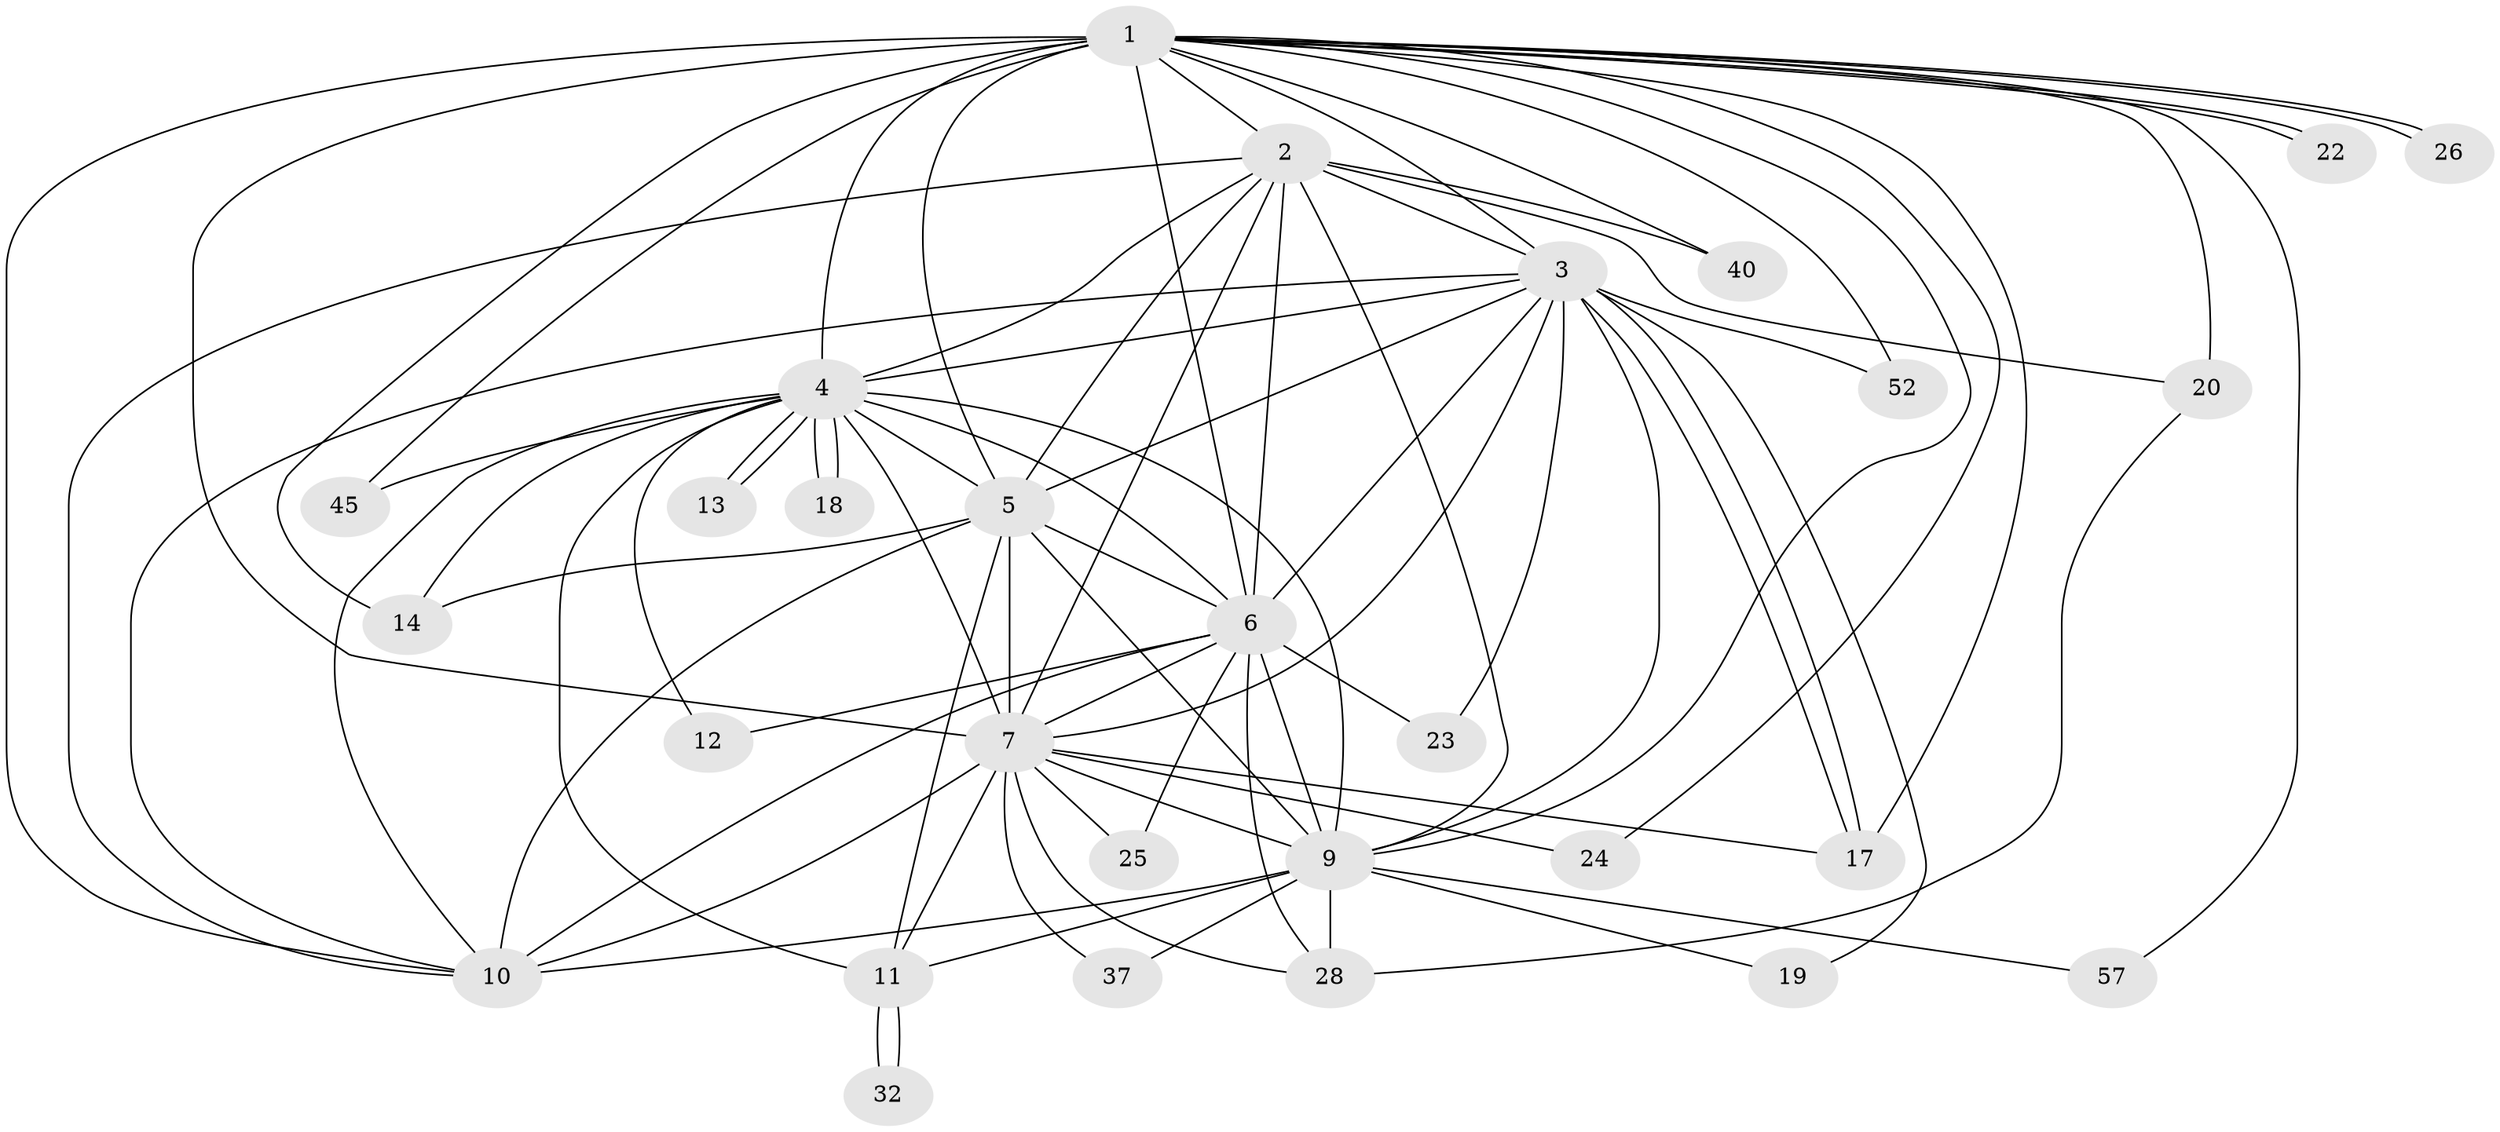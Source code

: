 // original degree distribution, {26: 0.017241379310344827, 13: 0.017241379310344827, 15: 0.05172413793103448, 18: 0.034482758620689655, 16: 0.017241379310344827, 19: 0.017241379310344827, 9: 0.017241379310344827, 6: 0.017241379310344827, 2: 0.6206896551724138, 3: 0.10344827586206896, 4: 0.05172413793103448, 5: 0.034482758620689655}
// Generated by graph-tools (version 1.1) at 2025/13/03/09/25 04:13:42]
// undirected, 29 vertices, 83 edges
graph export_dot {
graph [start="1"]
  node [color=gray90,style=filled];
  1;
  2;
  3 [super="+15"];
  4;
  5 [super="+42+44+41+33"];
  6 [super="+16+30"];
  7 [super="+8+58"];
  9 [super="+35+29"];
  10;
  11 [super="+39"];
  12;
  13;
  14;
  17 [super="+38+27+21"];
  18;
  19;
  20 [super="+31"];
  22;
  23;
  24;
  25;
  26;
  28 [super="+54+34"];
  32;
  37;
  40;
  45;
  52;
  57;
  1 -- 2;
  1 -- 3;
  1 -- 4;
  1 -- 5 [weight=4];
  1 -- 6;
  1 -- 7 [weight=4];
  1 -- 9;
  1 -- 10;
  1 -- 14;
  1 -- 20;
  1 -- 22;
  1 -- 22;
  1 -- 24;
  1 -- 26;
  1 -- 26;
  1 -- 40;
  1 -- 45;
  1 -- 52;
  1 -- 57;
  1 -- 17;
  2 -- 3;
  2 -- 4;
  2 -- 5;
  2 -- 6 [weight=2];
  2 -- 7 [weight=2];
  2 -- 9 [weight=2];
  2 -- 10;
  2 -- 20;
  2 -- 40;
  3 -- 4;
  3 -- 5;
  3 -- 6;
  3 -- 7 [weight=3];
  3 -- 9 [weight=2];
  3 -- 10;
  3 -- 17;
  3 -- 17;
  3 -- 19;
  3 -- 23;
  3 -- 52;
  4 -- 5;
  4 -- 6;
  4 -- 7 [weight=3];
  4 -- 9;
  4 -- 10;
  4 -- 11;
  4 -- 12;
  4 -- 13;
  4 -- 13;
  4 -- 14;
  4 -- 18;
  4 -- 18;
  4 -- 45;
  5 -- 6 [weight=3];
  5 -- 7 [weight=3];
  5 -- 9;
  5 -- 10;
  5 -- 11;
  5 -- 14;
  6 -- 7 [weight=4];
  6 -- 9;
  6 -- 10;
  6 -- 12;
  6 -- 25;
  6 -- 23;
  6 -- 28;
  7 -- 9 [weight=3];
  7 -- 10 [weight=2];
  7 -- 24;
  7 -- 37;
  7 -- 11;
  7 -- 25;
  7 -- 28;
  7 -- 17 [weight=2];
  9 -- 10;
  9 -- 19;
  9 -- 28 [weight=2];
  9 -- 37;
  9 -- 57;
  9 -- 11;
  11 -- 32;
  11 -- 32;
  20 -- 28 [weight=2];
}

